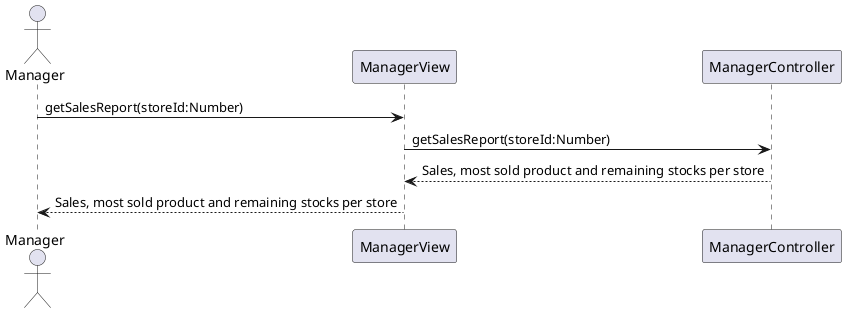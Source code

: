 @startuml get-sales-report
actor Manager

Manager -> ManagerView : getSalesReport(storeId:Number)
ManagerView -> ManagerController : getSalesReport(storeId:Number)
ManagerController --> ManagerView  : Sales, most sold product and remaining stocks per store
ManagerView --> Manager : Sales, most sold product and remaining stocks per store
@enduml